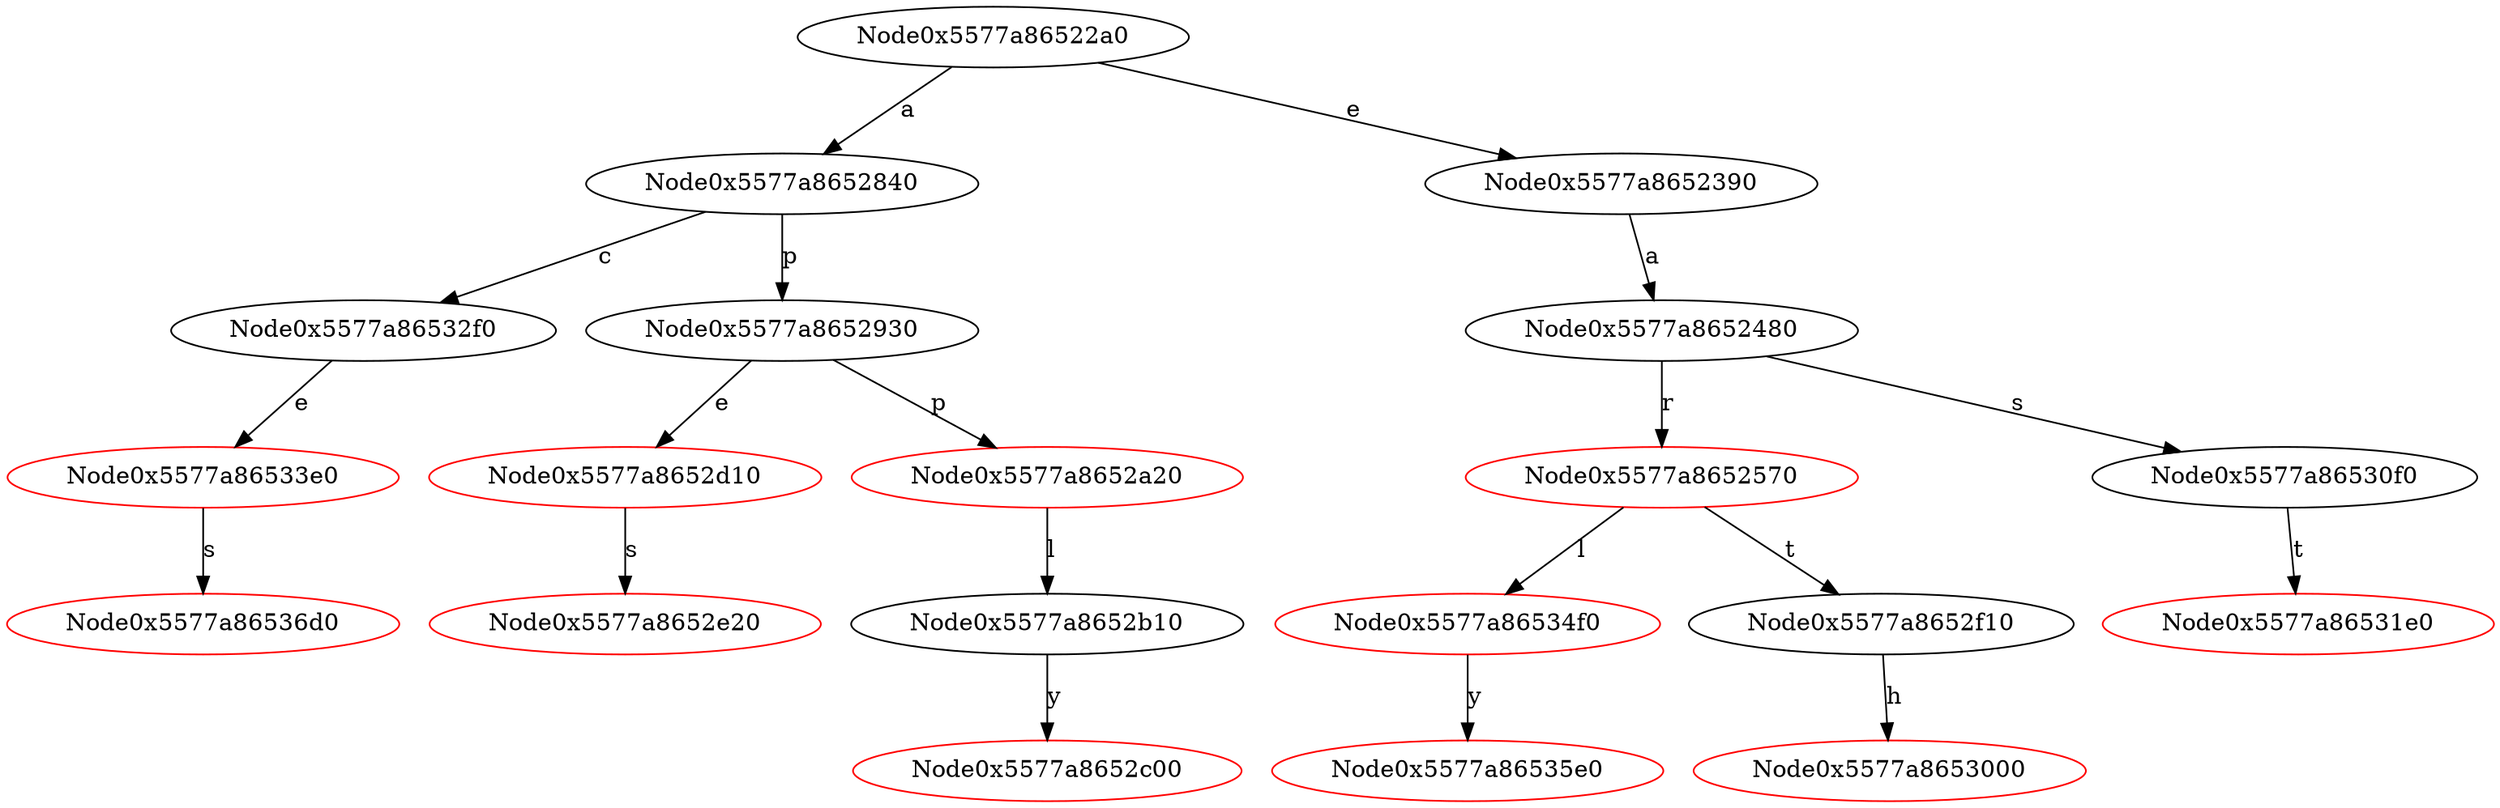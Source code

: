 digraph TrieInsert {
"Node0x5577a86522a0" -> {"Node0x5577a8652840"} [label="a"]
"Node0x5577a86522a0" -> {"Node0x5577a8652390"} [label="e"]
"Node0x5577a8652840" -> {"Node0x5577a86532f0"} [label="c"]
"Node0x5577a8652840" -> {"Node0x5577a8652930"} [label="p"]
"Node0x5577a8652390" -> {"Node0x5577a8652480"} [label="a"]
"Node0x5577a86532f0" -> {"Node0x5577a86533e0"} [label="e"]
"Node0x5577a8652930" -> {"Node0x5577a8652d10"} [label="e"]
"Node0x5577a8652930" -> {"Node0x5577a8652a20"} [label="p"]
"Node0x5577a8652480" -> {"Node0x5577a8652570"} [label="r"]
"Node0x5577a8652480" -> {"Node0x5577a86530f0"} [label="s"]
"Node0x5577a86533e0" [color=red]
"Node0x5577a86533e0" -> {"Node0x5577a86536d0"} [label="s"]
"Node0x5577a8652d10" [color=red]
"Node0x5577a8652d10" -> {"Node0x5577a8652e20"} [label="s"]
"Node0x5577a8652a20" [color=red]
"Node0x5577a8652a20" -> {"Node0x5577a8652b10"} [label="l"]
"Node0x5577a8652570" [color=red]
"Node0x5577a8652570" -> {"Node0x5577a86534f0"} [label="l"]
"Node0x5577a8652570" -> {"Node0x5577a8652f10"} [label="t"]
"Node0x5577a86530f0" -> {"Node0x5577a86531e0"} [label="t"]
"Node0x5577a86536d0" [color=red]
"Node0x5577a8652e20" [color=red]
"Node0x5577a8652b10" -> {"Node0x5577a8652c00"} [label="y"]
"Node0x5577a86534f0" [color=red]
"Node0x5577a86534f0" -> {"Node0x5577a86535e0"} [label="y"]
"Node0x5577a8652f10" -> {"Node0x5577a8653000"} [label="h"]
"Node0x5577a86531e0" [color=red]
"Node0x5577a8652c00" [color=red]
"Node0x5577a86535e0" [color=red]
"Node0x5577a8653000" [color=red]
}

